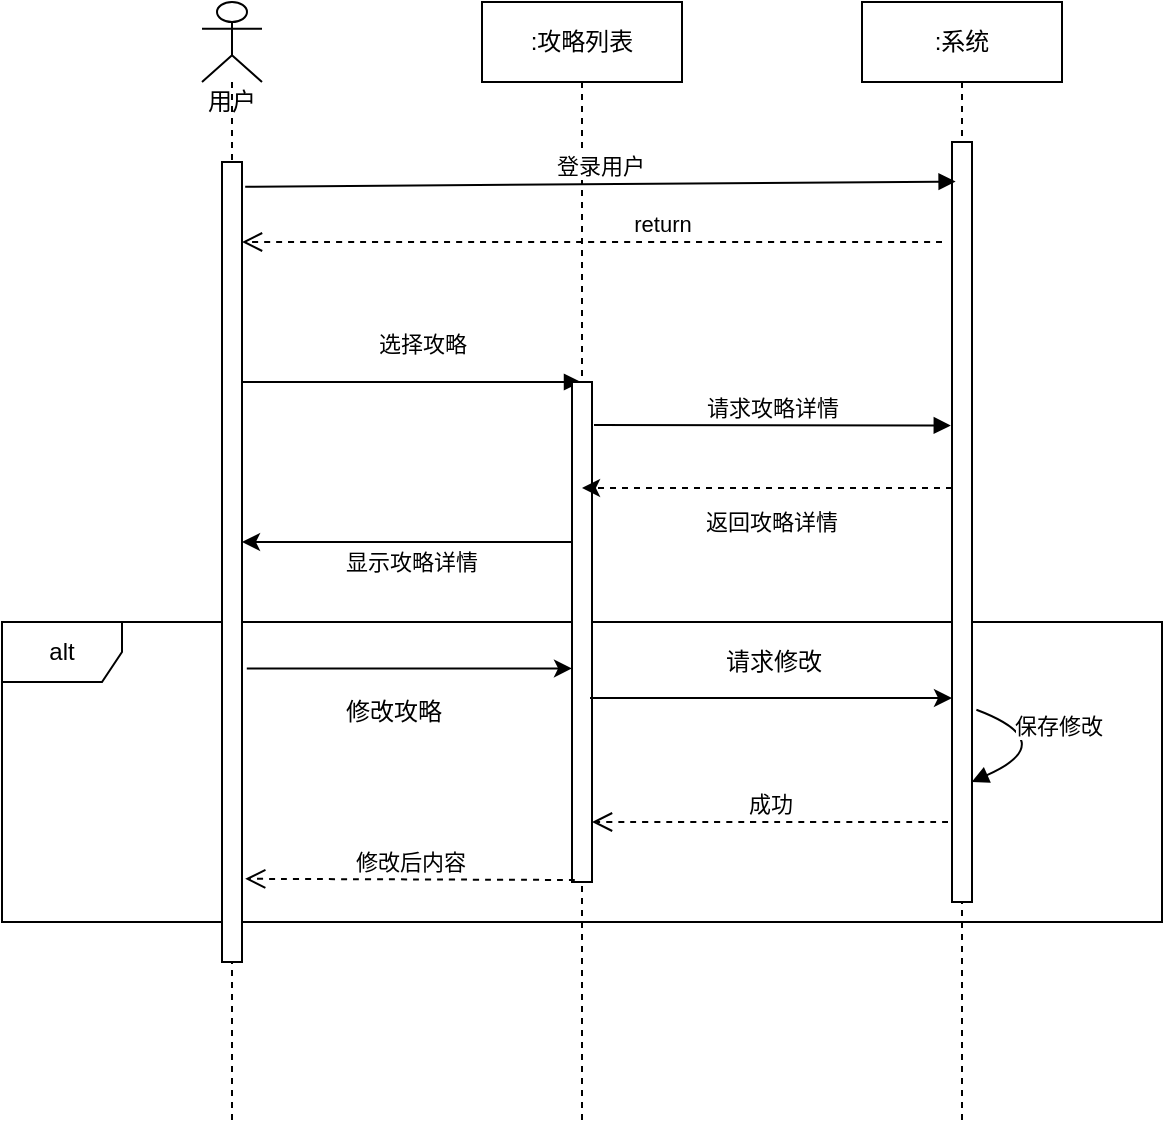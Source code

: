 <mxfile version="12.2.4" pages="1"><diagram id="3odB36x60v4iu1FNDRDo" name="Page-1"><mxGraphModel dx="613" dy="549" grid="1" gridSize="10" guides="1" tooltips="1" connect="1" arrows="1" fold="1" page="1" pageScale="1" pageWidth="827" pageHeight="1169" math="0" shadow="0"><root><mxCell id="0"/><mxCell id="1" parent="0"/><mxCell id="Y-cwMlTA4WsM6lmV17kD-16" value="alt" style="shape=umlFrame;whiteSpace=wrap;html=1;" parent="1" vertex="1"><mxGeometry x="90" y="430" width="580" height="150" as="geometry"/></mxCell><mxCell id="Y-cwMlTA4WsM6lmV17kD-3" value=":系统" style="shape=umlLifeline;perimeter=lifelinePerimeter;whiteSpace=wrap;html=1;container=1;collapsible=0;recursiveResize=0;outlineConnect=0;" parent="1" vertex="1"><mxGeometry x="520" y="120" width="100" height="560" as="geometry"/></mxCell><mxCell id="Y-cwMlTA4WsM6lmV17kD-11" value="" style="html=1;points=[];perimeter=orthogonalPerimeter;" parent="Y-cwMlTA4WsM6lmV17kD-3" vertex="1"><mxGeometry x="45" y="70" width="10" height="380" as="geometry"/></mxCell><mxCell id="Y-cwMlTA4WsM6lmV17kD-22" value="成功" style="html=1;verticalAlign=bottom;endArrow=open;dashed=1;endSize=8;rounded=0;curved=1;entryX=1.34;entryY=0.602;entryDx=0;entryDy=0;entryPerimeter=0;" parent="Y-cwMlTA4WsM6lmV17kD-3" edge="1"><mxGeometry relative="1" as="geometry"><mxPoint x="43" y="410" as="sourcePoint"/><mxPoint x="-135.0" y="410" as="targetPoint"/></mxGeometry></mxCell><mxCell id="Y-cwMlTA4WsM6lmV17kD-23" value="保存修改" style="html=1;verticalAlign=bottom;endArrow=block;rounded=0;curved=1;exitX=1.22;exitY=0.747;exitDx=0;exitDy=0;exitPerimeter=0;entryX=0.98;entryY=0.842;entryDx=0;entryDy=0;entryPerimeter=0;edgeStyle=orthogonalEdgeStyle;" parent="Y-cwMlTA4WsM6lmV17kD-3" source="Y-cwMlTA4WsM6lmV17kD-11" target="Y-cwMlTA4WsM6lmV17kD-11" edge="1"><mxGeometry width="80" relative="1" as="geometry"><mxPoint x="150" y="490" as="sourcePoint"/><mxPoint x="230" y="490" as="targetPoint"/><Array as="points"><mxPoint x="100" y="370"/></Array></mxGeometry></mxCell><mxCell id="Y-cwMlTA4WsM6lmV17kD-6" value="用户" style="shape=umlLifeline;participant=umlActor;perimeter=lifelinePerimeter;whiteSpace=wrap;html=1;container=1;collapsible=0;recursiveResize=0;verticalAlign=top;spacingTop=36;outlineConnect=0;size=40;" parent="1" vertex="1"><mxGeometry x="190" y="120" width="30" height="560" as="geometry"/></mxCell><mxCell id="Y-cwMlTA4WsM6lmV17kD-8" value="" style="html=1;points=[];perimeter=orthogonalPerimeter;" parent="Y-cwMlTA4WsM6lmV17kD-6" vertex="1"><mxGeometry x="10" y="80" width="10" height="400" as="geometry"/></mxCell><mxCell id="Y-cwMlTA4WsM6lmV17kD-10" value="选择攻略" style="html=1;verticalAlign=bottom;endArrow=block;rounded=0;" parent="Y-cwMlTA4WsM6lmV17kD-6" edge="1"><mxGeometry x="0.062" y="10" width="80" relative="1" as="geometry"><mxPoint x="20" y="190" as="sourcePoint"/><mxPoint x="189.5" y="190" as="targetPoint"/><mxPoint as="offset"/></mxGeometry></mxCell><mxCell id="Y-cwMlTA4WsM6lmV17kD-14" value="return" style="html=1;verticalAlign=bottom;endArrow=open;dashed=1;endSize=8;rounded=0;curved=1;" parent="Y-cwMlTA4WsM6lmV17kD-6" edge="1"><mxGeometry x="-0.2" relative="1" as="geometry"><mxPoint x="370" y="120" as="sourcePoint"/><mxPoint x="20" y="120" as="targetPoint"/><mxPoint as="offset"/></mxGeometry></mxCell><mxCell id="Y-cwMlTA4WsM6lmV17kD-7" value=":攻略列表" style="shape=umlLifeline;perimeter=lifelinePerimeter;whiteSpace=wrap;html=1;container=1;collapsible=0;recursiveResize=0;outlineConnect=0;" parent="1" vertex="1"><mxGeometry x="330" y="120" width="100" height="560" as="geometry"/></mxCell><mxCell id="Y-cwMlTA4WsM6lmV17kD-9" value="" style="html=1;points=[];perimeter=orthogonalPerimeter;" parent="Y-cwMlTA4WsM6lmV17kD-7" vertex="1"><mxGeometry x="45" y="190" width="10" height="250" as="geometry"/></mxCell><mxCell id="Y-cwMlTA4WsM6lmV17kD-13" value="登录用户" style="html=1;verticalAlign=bottom;endArrow=block;rounded=0;curved=1;exitX=1.16;exitY=0.031;exitDx=0;exitDy=0;exitPerimeter=0;entryX=0.18;entryY=0.052;entryDx=0;entryDy=0;entryPerimeter=0;" parent="1" source="Y-cwMlTA4WsM6lmV17kD-8" target="Y-cwMlTA4WsM6lmV17kD-11" edge="1"><mxGeometry width="80" relative="1" as="geometry"><mxPoint x="260" y="210" as="sourcePoint"/><mxPoint x="560" y="211" as="targetPoint"/></mxGeometry></mxCell><mxCell id="Y-cwMlTA4WsM6lmV17kD-15" value="&lt;font style=&quot;font-size: 11px&quot;&gt;请求攻略详情&lt;/font&gt;" style="html=1;verticalAlign=bottom;endArrow=block;rounded=0;curved=1;entryX=-0.06;entryY=0.373;entryDx=0;entryDy=0;entryPerimeter=0;exitX=1.1;exitY=0.086;exitDx=0;exitDy=0;exitPerimeter=0;" parent="1" source="Y-cwMlTA4WsM6lmV17kD-9" target="Y-cwMlTA4WsM6lmV17kD-11" edge="1"><mxGeometry width="80" relative="1" as="geometry"><mxPoint x="390" y="390" as="sourcePoint"/><mxPoint x="560" y="390" as="targetPoint"/></mxGeometry></mxCell><mxCell id="Y-cwMlTA4WsM6lmV17kD-24" value="修改后内容" style="html=1;verticalAlign=bottom;endArrow=open;dashed=1;endSize=8;rounded=0;curved=1;entryX=1.16;entryY=0.896;entryDx=0;entryDy=0;entryPerimeter=0;exitX=0.14;exitY=0.996;exitDx=0;exitDy=0;exitPerimeter=0;" parent="1" source="Y-cwMlTA4WsM6lmV17kD-9" target="Y-cwMlTA4WsM6lmV17kD-8" edge="1"><mxGeometry relative="1" as="geometry"><mxPoint x="330" y="600" as="sourcePoint"/><mxPoint x="250" y="600" as="targetPoint"/></mxGeometry></mxCell><mxCell id="3" value="" style="endArrow=classic;html=1;" edge="1" parent="1"><mxGeometry width="50" height="50" relative="1" as="geometry"><mxPoint x="375" y="390" as="sourcePoint"/><mxPoint x="210" y="390" as="targetPoint"/></mxGeometry></mxCell><mxCell id="4" value="&lt;font style=&quot;font-size: 11px&quot;&gt;显示攻略详情&lt;/font&gt;" style="text;html=1;resizable=0;points=[];autosize=1;align=left;verticalAlign=top;spacingTop=-4;" vertex="1" parent="1"><mxGeometry x="260" y="390" width="80" height="20" as="geometry"/></mxCell><mxCell id="5" value="" style="endArrow=classic;html=1;dashed=1;" edge="1" parent="1"><mxGeometry width="50" height="50" relative="1" as="geometry"><mxPoint x="565" y="363" as="sourcePoint"/><mxPoint x="380" y="363" as="targetPoint"/></mxGeometry></mxCell><mxCell id="6" value="&lt;font style=&quot;font-size: 11px&quot;&gt;返回攻略详情&lt;/font&gt;" style="text;html=1;resizable=0;points=[];autosize=1;align=left;verticalAlign=top;spacingTop=-4;" vertex="1" parent="1"><mxGeometry x="440" y="370" width="80" height="20" as="geometry"/></mxCell><mxCell id="7" value="" style="endArrow=classic;html=1;exitX=1.24;exitY=0.633;exitDx=0;exitDy=0;exitPerimeter=0;" edge="1" parent="1" source="Y-cwMlTA4WsM6lmV17kD-8" target="Y-cwMlTA4WsM6lmV17kD-9"><mxGeometry width="50" height="50" relative="1" as="geometry"><mxPoint x="235" y="481.5" as="sourcePoint"/><mxPoint x="285" y="431.5" as="targetPoint"/></mxGeometry></mxCell><mxCell id="8" value="修改攻略" style="text;html=1;resizable=0;points=[];autosize=1;align=left;verticalAlign=top;spacingTop=-4;" vertex="1" parent="1"><mxGeometry x="260" y="465" width="60" height="20" as="geometry"/></mxCell><mxCell id="9" value="" style="endArrow=classic;html=1;" edge="1" parent="1"><mxGeometry width="50" height="50" relative="1" as="geometry"><mxPoint x="384" y="468" as="sourcePoint"/><mxPoint x="565" y="468" as="targetPoint"/></mxGeometry></mxCell><mxCell id="10" value="请求修改" style="text;html=1;resizable=0;points=[];autosize=1;align=left;verticalAlign=top;spacingTop=-4;" vertex="1" parent="1"><mxGeometry x="450" y="440" width="60" height="20" as="geometry"/></mxCell></root></mxGraphModel></diagram></mxfile>